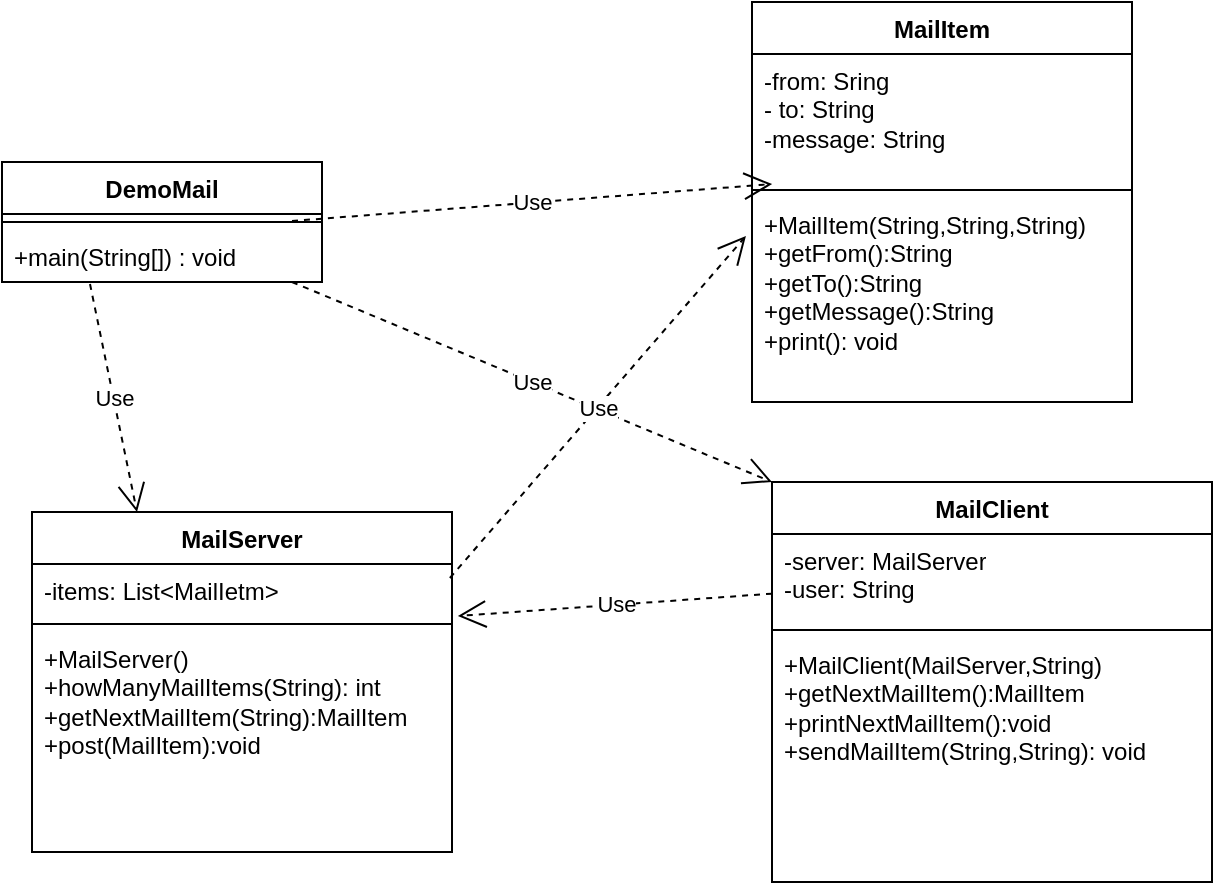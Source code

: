 <mxfile version="22.0.2" type="device">
  <diagram name="Página-1" id="Dt6Ews74WC8n_NmDGH7-">
    <mxGraphModel dx="880" dy="347" grid="1" gridSize="10" guides="1" tooltips="1" connect="1" arrows="1" fold="1" page="1" pageScale="1" pageWidth="827" pageHeight="1169" math="0" shadow="0">
      <root>
        <mxCell id="0" />
        <mxCell id="1" parent="0" />
        <mxCell id="X6Yhqcx2zlMOQzeE7v-C-1" value="MailClient" style="swimlane;fontStyle=1;align=center;verticalAlign=top;childLayout=stackLayout;horizontal=1;startSize=26;horizontalStack=0;resizeParent=1;resizeParentMax=0;resizeLast=0;collapsible=1;marginBottom=0;whiteSpace=wrap;html=1;" vertex="1" parent="1">
          <mxGeometry x="440" y="280" width="220" height="200" as="geometry" />
        </mxCell>
        <mxCell id="X6Yhqcx2zlMOQzeE7v-C-2" value="&lt;div&gt;-server: MailServer&lt;/div&gt;&lt;div&gt;-user: String&lt;br&gt;&lt;/div&gt;" style="text;strokeColor=none;fillColor=none;align=left;verticalAlign=top;spacingLeft=4;spacingRight=4;overflow=hidden;rotatable=0;points=[[0,0.5],[1,0.5]];portConstraint=eastwest;whiteSpace=wrap;html=1;" vertex="1" parent="X6Yhqcx2zlMOQzeE7v-C-1">
          <mxGeometry y="26" width="220" height="44" as="geometry" />
        </mxCell>
        <mxCell id="X6Yhqcx2zlMOQzeE7v-C-3" value="" style="line;strokeWidth=1;fillColor=none;align=left;verticalAlign=middle;spacingTop=-1;spacingLeft=3;spacingRight=3;rotatable=0;labelPosition=right;points=[];portConstraint=eastwest;strokeColor=inherit;" vertex="1" parent="X6Yhqcx2zlMOQzeE7v-C-1">
          <mxGeometry y="70" width="220" height="8" as="geometry" />
        </mxCell>
        <mxCell id="X6Yhqcx2zlMOQzeE7v-C-4" value="&lt;div&gt;+MailClient(MailServer,String)&lt;/div&gt;&lt;div&gt;+getNextMailItem():MailItem&lt;/div&gt;&lt;div&gt;+printNextMailItem():void&lt;/div&gt;&lt;div&gt;+sendMailItem(String,String): void&lt;br&gt;&lt;/div&gt;" style="text;strokeColor=none;fillColor=none;align=left;verticalAlign=top;spacingLeft=4;spacingRight=4;overflow=hidden;rotatable=0;points=[[0,0.5],[1,0.5]];portConstraint=eastwest;whiteSpace=wrap;html=1;" vertex="1" parent="X6Yhqcx2zlMOQzeE7v-C-1">
          <mxGeometry y="78" width="220" height="122" as="geometry" />
        </mxCell>
        <mxCell id="X6Yhqcx2zlMOQzeE7v-C-5" value="MailItem" style="swimlane;fontStyle=1;align=center;verticalAlign=top;childLayout=stackLayout;horizontal=1;startSize=26;horizontalStack=0;resizeParent=1;resizeParentMax=0;resizeLast=0;collapsible=1;marginBottom=0;whiteSpace=wrap;html=1;" vertex="1" parent="1">
          <mxGeometry x="430" y="40" width="190" height="200" as="geometry" />
        </mxCell>
        <mxCell id="X6Yhqcx2zlMOQzeE7v-C-6" value="&lt;div&gt;-from: Sring&lt;/div&gt;&lt;div&gt;- to: String&lt;/div&gt;&lt;div&gt;-message: String&lt;br&gt;&lt;/div&gt;" style="text;strokeColor=none;fillColor=none;align=left;verticalAlign=top;spacingLeft=4;spacingRight=4;overflow=hidden;rotatable=0;points=[[0,0.5],[1,0.5]];portConstraint=eastwest;whiteSpace=wrap;html=1;" vertex="1" parent="X6Yhqcx2zlMOQzeE7v-C-5">
          <mxGeometry y="26" width="190" height="64" as="geometry" />
        </mxCell>
        <mxCell id="X6Yhqcx2zlMOQzeE7v-C-7" value="" style="line;strokeWidth=1;fillColor=none;align=left;verticalAlign=middle;spacingTop=-1;spacingLeft=3;spacingRight=3;rotatable=0;labelPosition=right;points=[];portConstraint=eastwest;strokeColor=inherit;" vertex="1" parent="X6Yhqcx2zlMOQzeE7v-C-5">
          <mxGeometry y="90" width="190" height="8" as="geometry" />
        </mxCell>
        <mxCell id="X6Yhqcx2zlMOQzeE7v-C-8" value="&lt;div&gt;+MailItem(String,String,String)&lt;/div&gt;&lt;div&gt;+getFrom():String&lt;/div&gt;&lt;div&gt;+getTo():String&lt;/div&gt;&lt;div&gt;+getMessage():String&lt;/div&gt;&lt;div&gt;+print(): void&lt;br&gt;&lt;/div&gt;" style="text;strokeColor=none;fillColor=none;align=left;verticalAlign=top;spacingLeft=4;spacingRight=4;overflow=hidden;rotatable=0;points=[[0,0.5],[1,0.5]];portConstraint=eastwest;whiteSpace=wrap;html=1;" vertex="1" parent="X6Yhqcx2zlMOQzeE7v-C-5">
          <mxGeometry y="98" width="190" height="102" as="geometry" />
        </mxCell>
        <mxCell id="X6Yhqcx2zlMOQzeE7v-C-9" value="MailServer" style="swimlane;fontStyle=1;align=center;verticalAlign=top;childLayout=stackLayout;horizontal=1;startSize=26;horizontalStack=0;resizeParent=1;resizeParentMax=0;resizeLast=0;collapsible=1;marginBottom=0;whiteSpace=wrap;html=1;" vertex="1" parent="1">
          <mxGeometry x="70" y="295" width="210" height="170" as="geometry" />
        </mxCell>
        <mxCell id="X6Yhqcx2zlMOQzeE7v-C-10" value="-items: List&amp;lt;MailIetm&amp;gt;" style="text;strokeColor=none;fillColor=none;align=left;verticalAlign=top;spacingLeft=4;spacingRight=4;overflow=hidden;rotatable=0;points=[[0,0.5],[1,0.5]];portConstraint=eastwest;whiteSpace=wrap;html=1;" vertex="1" parent="X6Yhqcx2zlMOQzeE7v-C-9">
          <mxGeometry y="26" width="210" height="26" as="geometry" />
        </mxCell>
        <mxCell id="X6Yhqcx2zlMOQzeE7v-C-11" value="" style="line;strokeWidth=1;fillColor=none;align=left;verticalAlign=middle;spacingTop=-1;spacingLeft=3;spacingRight=3;rotatable=0;labelPosition=right;points=[];portConstraint=eastwest;strokeColor=inherit;" vertex="1" parent="X6Yhqcx2zlMOQzeE7v-C-9">
          <mxGeometry y="52" width="210" height="8" as="geometry" />
        </mxCell>
        <mxCell id="X6Yhqcx2zlMOQzeE7v-C-12" value="&lt;div&gt;+MailServer()&lt;/div&gt;&lt;div&gt;+howManyMailItems(String): int&lt;/div&gt;&lt;div&gt;+getNextMailItem(String):MailItem&lt;/div&gt;&lt;div&gt;+post(MailItem):void&lt;br&gt;&lt;/div&gt;&amp;nbsp;" style="text;strokeColor=none;fillColor=none;align=left;verticalAlign=top;spacingLeft=4;spacingRight=4;overflow=hidden;rotatable=0;points=[[0,0.5],[1,0.5]];portConstraint=eastwest;whiteSpace=wrap;html=1;" vertex="1" parent="X6Yhqcx2zlMOQzeE7v-C-9">
          <mxGeometry y="60" width="210" height="110" as="geometry" />
        </mxCell>
        <mxCell id="X6Yhqcx2zlMOQzeE7v-C-13" value="DemoMail" style="swimlane;fontStyle=1;align=center;verticalAlign=top;childLayout=stackLayout;horizontal=1;startSize=26;horizontalStack=0;resizeParent=1;resizeParentMax=0;resizeLast=0;collapsible=1;marginBottom=0;whiteSpace=wrap;html=1;" vertex="1" parent="1">
          <mxGeometry x="55" y="120" width="160" height="60" as="geometry" />
        </mxCell>
        <mxCell id="X6Yhqcx2zlMOQzeE7v-C-15" value="" style="line;strokeWidth=1;fillColor=none;align=left;verticalAlign=middle;spacingTop=-1;spacingLeft=3;spacingRight=3;rotatable=0;labelPosition=right;points=[];portConstraint=eastwest;strokeColor=inherit;" vertex="1" parent="X6Yhqcx2zlMOQzeE7v-C-13">
          <mxGeometry y="26" width="160" height="8" as="geometry" />
        </mxCell>
        <mxCell id="X6Yhqcx2zlMOQzeE7v-C-17" value="Use" style="endArrow=open;endSize=12;dashed=1;html=1;rounded=0;entryX=0.053;entryY=1.016;entryDx=0;entryDy=0;entryPerimeter=0;" edge="1" parent="X6Yhqcx2zlMOQzeE7v-C-13" target="X6Yhqcx2zlMOQzeE7v-C-6">
          <mxGeometry width="160" relative="1" as="geometry">
            <mxPoint x="145" y="29.5" as="sourcePoint" />
            <mxPoint x="305" y="29.5" as="targetPoint" />
          </mxGeometry>
        </mxCell>
        <mxCell id="X6Yhqcx2zlMOQzeE7v-C-16" value="+main(String[]) : void" style="text;strokeColor=none;fillColor=none;align=left;verticalAlign=top;spacingLeft=4;spacingRight=4;overflow=hidden;rotatable=0;points=[[0,0.5],[1,0.5]];portConstraint=eastwest;whiteSpace=wrap;html=1;" vertex="1" parent="X6Yhqcx2zlMOQzeE7v-C-13">
          <mxGeometry y="34" width="160" height="26" as="geometry" />
        </mxCell>
        <mxCell id="X6Yhqcx2zlMOQzeE7v-C-18" value="Use" style="endArrow=open;endSize=12;dashed=1;html=1;rounded=0;entryX=0.25;entryY=0;entryDx=0;entryDy=0;exitX=0.275;exitY=1.038;exitDx=0;exitDy=0;exitPerimeter=0;" edge="1" parent="1" source="X6Yhqcx2zlMOQzeE7v-C-16" target="X6Yhqcx2zlMOQzeE7v-C-9">
          <mxGeometry width="160" relative="1" as="geometry">
            <mxPoint x="110" y="190" as="sourcePoint" />
            <mxPoint x="540" y="310" as="targetPoint" />
          </mxGeometry>
        </mxCell>
        <mxCell id="X6Yhqcx2zlMOQzeE7v-C-19" value="Use" style="endArrow=open;endSize=12;dashed=1;html=1;rounded=0;exitX=0.906;exitY=1;exitDx=0;exitDy=0;exitPerimeter=0;entryX=0;entryY=0;entryDx=0;entryDy=0;" edge="1" parent="1" source="X6Yhqcx2zlMOQzeE7v-C-16" target="X6Yhqcx2zlMOQzeE7v-C-1">
          <mxGeometry width="160" relative="1" as="geometry">
            <mxPoint x="380" y="310" as="sourcePoint" />
            <mxPoint x="540" y="310" as="targetPoint" />
          </mxGeometry>
        </mxCell>
        <mxCell id="X6Yhqcx2zlMOQzeE7v-C-20" value="Use" style="endArrow=open;endSize=12;dashed=1;html=1;rounded=0;exitX=0.995;exitY=0.269;exitDx=0;exitDy=0;exitPerimeter=0;entryX=-0.016;entryY=0.186;entryDx=0;entryDy=0;entryPerimeter=0;" edge="1" parent="1" source="X6Yhqcx2zlMOQzeE7v-C-10" target="X6Yhqcx2zlMOQzeE7v-C-8">
          <mxGeometry width="160" relative="1" as="geometry">
            <mxPoint x="380" y="340" as="sourcePoint" />
            <mxPoint x="540" y="340" as="targetPoint" />
          </mxGeometry>
        </mxCell>
        <mxCell id="X6Yhqcx2zlMOQzeE7v-C-21" value="Use" style="endArrow=open;endSize=12;dashed=1;html=1;rounded=0;entryX=1.014;entryY=1;entryDx=0;entryDy=0;entryPerimeter=0;" edge="1" parent="1" source="X6Yhqcx2zlMOQzeE7v-C-2" target="X6Yhqcx2zlMOQzeE7v-C-10">
          <mxGeometry width="160" relative="1" as="geometry">
            <mxPoint x="380" y="310" as="sourcePoint" />
            <mxPoint x="540" y="310" as="targetPoint" />
          </mxGeometry>
        </mxCell>
      </root>
    </mxGraphModel>
  </diagram>
</mxfile>
